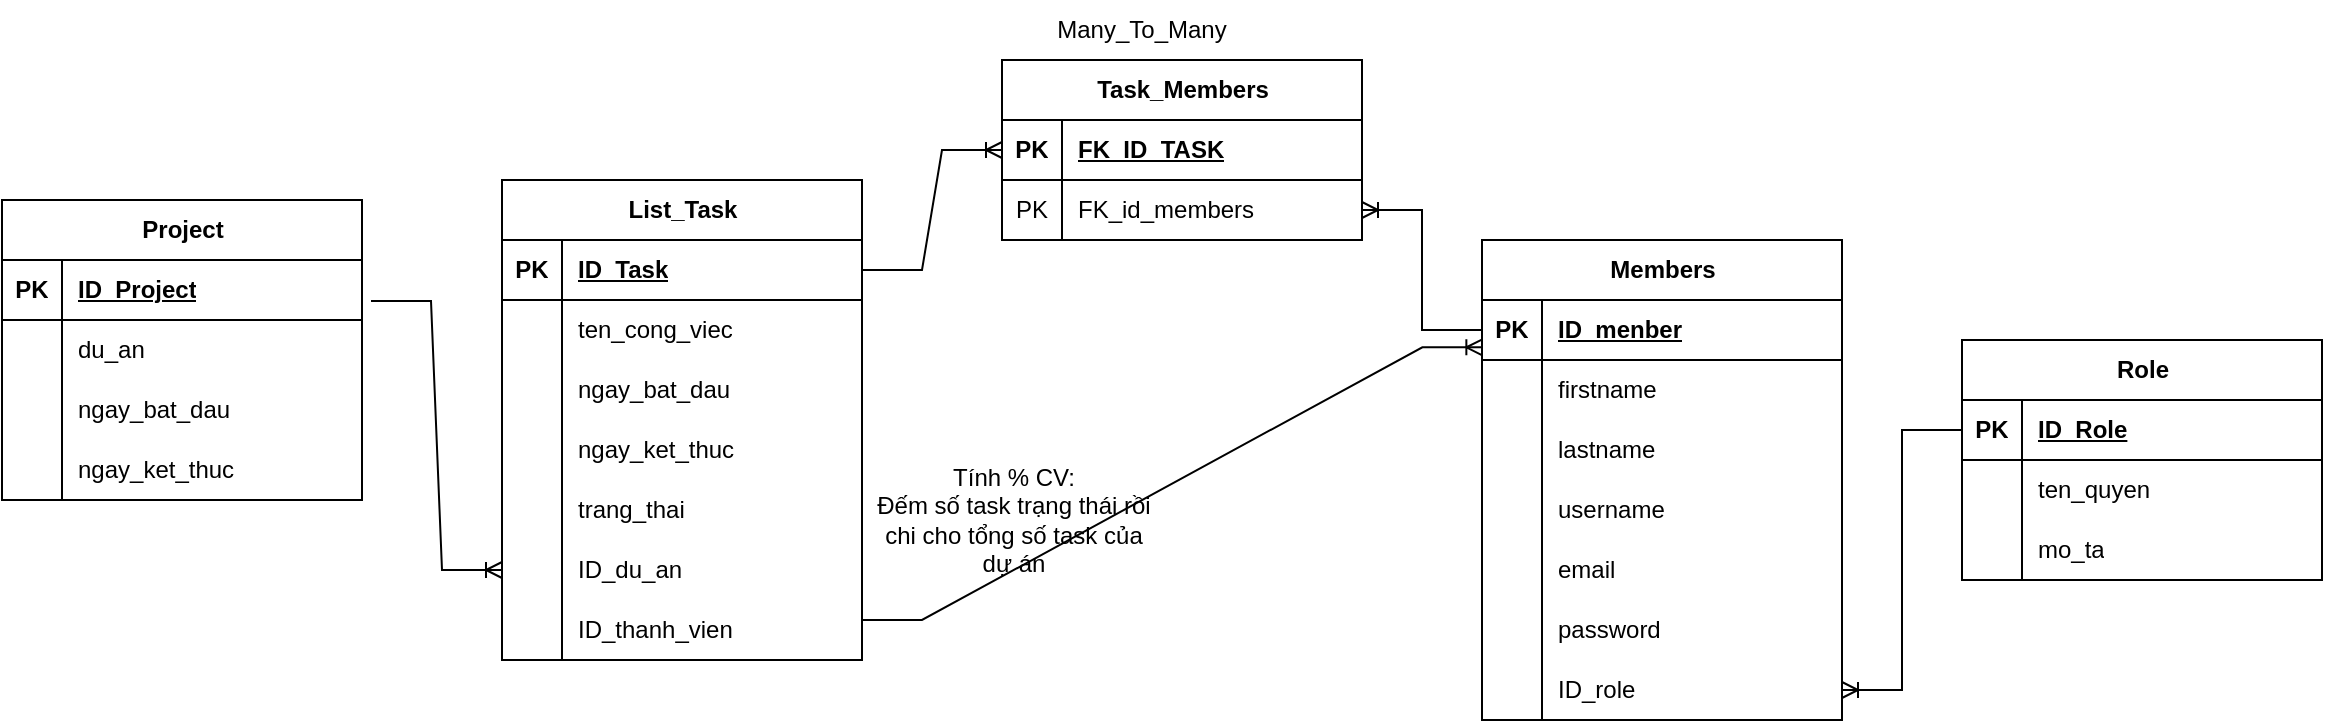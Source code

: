 <mxfile version="22.1.1" type="github">
  <diagram name="Page-1" id="wKEQvc4GoS1iKWjfL8AV">
    <mxGraphModel dx="2625" dy="642" grid="1" gridSize="10" guides="1" tooltips="1" connect="1" arrows="1" fold="1" page="1" pageScale="1" pageWidth="1169" pageHeight="827" math="0" shadow="0">
      <root>
        <mxCell id="0" />
        <mxCell id="1" parent="0" />
        <mxCell id="hL0chSzj_MEzCxuwWgPS-1" value="Role" style="shape=table;startSize=30;container=1;collapsible=1;childLayout=tableLayout;fixedRows=1;rowLines=0;fontStyle=1;align=center;resizeLast=1;html=1;" vertex="1" parent="1">
          <mxGeometry x="-180" y="170" width="180" height="120" as="geometry" />
        </mxCell>
        <mxCell id="hL0chSzj_MEzCxuwWgPS-2" value="" style="shape=tableRow;horizontal=0;startSize=0;swimlaneHead=0;swimlaneBody=0;fillColor=none;collapsible=0;dropTarget=0;points=[[0,0.5],[1,0.5]];portConstraint=eastwest;top=0;left=0;right=0;bottom=1;" vertex="1" parent="hL0chSzj_MEzCxuwWgPS-1">
          <mxGeometry y="30" width="180" height="30" as="geometry" />
        </mxCell>
        <mxCell id="hL0chSzj_MEzCxuwWgPS-3" value="PK" style="shape=partialRectangle;connectable=0;fillColor=none;top=0;left=0;bottom=0;right=0;fontStyle=1;overflow=hidden;whiteSpace=wrap;html=1;" vertex="1" parent="hL0chSzj_MEzCxuwWgPS-2">
          <mxGeometry width="30" height="30" as="geometry">
            <mxRectangle width="30" height="30" as="alternateBounds" />
          </mxGeometry>
        </mxCell>
        <mxCell id="hL0chSzj_MEzCxuwWgPS-4" value="ID_Role" style="shape=partialRectangle;connectable=0;fillColor=none;top=0;left=0;bottom=0;right=0;align=left;spacingLeft=6;fontStyle=5;overflow=hidden;whiteSpace=wrap;html=1;" vertex="1" parent="hL0chSzj_MEzCxuwWgPS-2">
          <mxGeometry x="30" width="150" height="30" as="geometry">
            <mxRectangle width="150" height="30" as="alternateBounds" />
          </mxGeometry>
        </mxCell>
        <mxCell id="hL0chSzj_MEzCxuwWgPS-5" value="" style="shape=tableRow;horizontal=0;startSize=0;swimlaneHead=0;swimlaneBody=0;fillColor=none;collapsible=0;dropTarget=0;points=[[0,0.5],[1,0.5]];portConstraint=eastwest;top=0;left=0;right=0;bottom=0;" vertex="1" parent="hL0chSzj_MEzCxuwWgPS-1">
          <mxGeometry y="60" width="180" height="30" as="geometry" />
        </mxCell>
        <mxCell id="hL0chSzj_MEzCxuwWgPS-6" value="" style="shape=partialRectangle;connectable=0;fillColor=none;top=0;left=0;bottom=0;right=0;editable=1;overflow=hidden;whiteSpace=wrap;html=1;" vertex="1" parent="hL0chSzj_MEzCxuwWgPS-5">
          <mxGeometry width="30" height="30" as="geometry">
            <mxRectangle width="30" height="30" as="alternateBounds" />
          </mxGeometry>
        </mxCell>
        <mxCell id="hL0chSzj_MEzCxuwWgPS-7" value="ten_quyen" style="shape=partialRectangle;connectable=0;fillColor=none;top=0;left=0;bottom=0;right=0;align=left;spacingLeft=6;overflow=hidden;whiteSpace=wrap;html=1;" vertex="1" parent="hL0chSzj_MEzCxuwWgPS-5">
          <mxGeometry x="30" width="150" height="30" as="geometry">
            <mxRectangle width="150" height="30" as="alternateBounds" />
          </mxGeometry>
        </mxCell>
        <mxCell id="hL0chSzj_MEzCxuwWgPS-8" value="" style="shape=tableRow;horizontal=0;startSize=0;swimlaneHead=0;swimlaneBody=0;fillColor=none;collapsible=0;dropTarget=0;points=[[0,0.5],[1,0.5]];portConstraint=eastwest;top=0;left=0;right=0;bottom=0;" vertex="1" parent="hL0chSzj_MEzCxuwWgPS-1">
          <mxGeometry y="90" width="180" height="30" as="geometry" />
        </mxCell>
        <mxCell id="hL0chSzj_MEzCxuwWgPS-9" value="" style="shape=partialRectangle;connectable=0;fillColor=none;top=0;left=0;bottom=0;right=0;editable=1;overflow=hidden;whiteSpace=wrap;html=1;" vertex="1" parent="hL0chSzj_MEzCxuwWgPS-8">
          <mxGeometry width="30" height="30" as="geometry">
            <mxRectangle width="30" height="30" as="alternateBounds" />
          </mxGeometry>
        </mxCell>
        <mxCell id="hL0chSzj_MEzCxuwWgPS-10" value="mo_ta" style="shape=partialRectangle;connectable=0;fillColor=none;top=0;left=0;bottom=0;right=0;align=left;spacingLeft=6;overflow=hidden;whiteSpace=wrap;html=1;" vertex="1" parent="hL0chSzj_MEzCxuwWgPS-8">
          <mxGeometry x="30" width="150" height="30" as="geometry">
            <mxRectangle width="150" height="30" as="alternateBounds" />
          </mxGeometry>
        </mxCell>
        <mxCell id="hL0chSzj_MEzCxuwWgPS-14" value="Members" style="shape=table;startSize=30;container=1;collapsible=1;childLayout=tableLayout;fixedRows=1;rowLines=0;fontStyle=1;align=center;resizeLast=1;html=1;" vertex="1" parent="1">
          <mxGeometry x="-420" y="120" width="180" height="240" as="geometry" />
        </mxCell>
        <mxCell id="hL0chSzj_MEzCxuwWgPS-15" value="" style="shape=tableRow;horizontal=0;startSize=0;swimlaneHead=0;swimlaneBody=0;fillColor=none;collapsible=0;dropTarget=0;points=[[0,0.5],[1,0.5]];portConstraint=eastwest;top=0;left=0;right=0;bottom=1;" vertex="1" parent="hL0chSzj_MEzCxuwWgPS-14">
          <mxGeometry y="30" width="180" height="30" as="geometry" />
        </mxCell>
        <mxCell id="hL0chSzj_MEzCxuwWgPS-16" value="PK" style="shape=partialRectangle;connectable=0;fillColor=none;top=0;left=0;bottom=0;right=0;fontStyle=1;overflow=hidden;whiteSpace=wrap;html=1;" vertex="1" parent="hL0chSzj_MEzCxuwWgPS-15">
          <mxGeometry width="30" height="30" as="geometry">
            <mxRectangle width="30" height="30" as="alternateBounds" />
          </mxGeometry>
        </mxCell>
        <mxCell id="hL0chSzj_MEzCxuwWgPS-17" value="ID_menber" style="shape=partialRectangle;connectable=0;fillColor=none;top=0;left=0;bottom=0;right=0;align=left;spacingLeft=6;fontStyle=5;overflow=hidden;whiteSpace=wrap;html=1;" vertex="1" parent="hL0chSzj_MEzCxuwWgPS-15">
          <mxGeometry x="30" width="150" height="30" as="geometry">
            <mxRectangle width="150" height="30" as="alternateBounds" />
          </mxGeometry>
        </mxCell>
        <mxCell id="hL0chSzj_MEzCxuwWgPS-18" value="" style="shape=tableRow;horizontal=0;startSize=0;swimlaneHead=0;swimlaneBody=0;fillColor=none;collapsible=0;dropTarget=0;points=[[0,0.5],[1,0.5]];portConstraint=eastwest;top=0;left=0;right=0;bottom=0;" vertex="1" parent="hL0chSzj_MEzCxuwWgPS-14">
          <mxGeometry y="60" width="180" height="30" as="geometry" />
        </mxCell>
        <mxCell id="hL0chSzj_MEzCxuwWgPS-19" value="" style="shape=partialRectangle;connectable=0;fillColor=none;top=0;left=0;bottom=0;right=0;editable=1;overflow=hidden;whiteSpace=wrap;html=1;" vertex="1" parent="hL0chSzj_MEzCxuwWgPS-18">
          <mxGeometry width="30" height="30" as="geometry">
            <mxRectangle width="30" height="30" as="alternateBounds" />
          </mxGeometry>
        </mxCell>
        <mxCell id="hL0chSzj_MEzCxuwWgPS-20" value="firstname" style="shape=partialRectangle;connectable=0;fillColor=none;top=0;left=0;bottom=0;right=0;align=left;spacingLeft=6;overflow=hidden;whiteSpace=wrap;html=1;" vertex="1" parent="hL0chSzj_MEzCxuwWgPS-18">
          <mxGeometry x="30" width="150" height="30" as="geometry">
            <mxRectangle width="150" height="30" as="alternateBounds" />
          </mxGeometry>
        </mxCell>
        <mxCell id="hL0chSzj_MEzCxuwWgPS-21" value="" style="shape=tableRow;horizontal=0;startSize=0;swimlaneHead=0;swimlaneBody=0;fillColor=none;collapsible=0;dropTarget=0;points=[[0,0.5],[1,0.5]];portConstraint=eastwest;top=0;left=0;right=0;bottom=0;" vertex="1" parent="hL0chSzj_MEzCxuwWgPS-14">
          <mxGeometry y="90" width="180" height="30" as="geometry" />
        </mxCell>
        <mxCell id="hL0chSzj_MEzCxuwWgPS-22" value="" style="shape=partialRectangle;connectable=0;fillColor=none;top=0;left=0;bottom=0;right=0;editable=1;overflow=hidden;whiteSpace=wrap;html=1;" vertex="1" parent="hL0chSzj_MEzCxuwWgPS-21">
          <mxGeometry width="30" height="30" as="geometry">
            <mxRectangle width="30" height="30" as="alternateBounds" />
          </mxGeometry>
        </mxCell>
        <mxCell id="hL0chSzj_MEzCxuwWgPS-23" value="lastname" style="shape=partialRectangle;connectable=0;fillColor=none;top=0;left=0;bottom=0;right=0;align=left;spacingLeft=6;overflow=hidden;whiteSpace=wrap;html=1;" vertex="1" parent="hL0chSzj_MEzCxuwWgPS-21">
          <mxGeometry x="30" width="150" height="30" as="geometry">
            <mxRectangle width="150" height="30" as="alternateBounds" />
          </mxGeometry>
        </mxCell>
        <mxCell id="hL0chSzj_MEzCxuwWgPS-94" value="" style="shape=tableRow;horizontal=0;startSize=0;swimlaneHead=0;swimlaneBody=0;fillColor=none;collapsible=0;dropTarget=0;points=[[0,0.5],[1,0.5]];portConstraint=eastwest;top=0;left=0;right=0;bottom=0;" vertex="1" parent="hL0chSzj_MEzCxuwWgPS-14">
          <mxGeometry y="120" width="180" height="30" as="geometry" />
        </mxCell>
        <mxCell id="hL0chSzj_MEzCxuwWgPS-95" value="" style="shape=partialRectangle;connectable=0;fillColor=none;top=0;left=0;bottom=0;right=0;editable=1;overflow=hidden;whiteSpace=wrap;html=1;" vertex="1" parent="hL0chSzj_MEzCxuwWgPS-94">
          <mxGeometry width="30" height="30" as="geometry">
            <mxRectangle width="30" height="30" as="alternateBounds" />
          </mxGeometry>
        </mxCell>
        <mxCell id="hL0chSzj_MEzCxuwWgPS-96" value="username" style="shape=partialRectangle;connectable=0;fillColor=none;top=0;left=0;bottom=0;right=0;align=left;spacingLeft=6;overflow=hidden;whiteSpace=wrap;html=1;" vertex="1" parent="hL0chSzj_MEzCxuwWgPS-94">
          <mxGeometry x="30" width="150" height="30" as="geometry">
            <mxRectangle width="150" height="30" as="alternateBounds" />
          </mxGeometry>
        </mxCell>
        <mxCell id="hL0chSzj_MEzCxuwWgPS-91" value="" style="shape=tableRow;horizontal=0;startSize=0;swimlaneHead=0;swimlaneBody=0;fillColor=none;collapsible=0;dropTarget=0;points=[[0,0.5],[1,0.5]];portConstraint=eastwest;top=0;left=0;right=0;bottom=0;" vertex="1" parent="hL0chSzj_MEzCxuwWgPS-14">
          <mxGeometry y="150" width="180" height="30" as="geometry" />
        </mxCell>
        <mxCell id="hL0chSzj_MEzCxuwWgPS-92" value="" style="shape=partialRectangle;connectable=0;fillColor=none;top=0;left=0;bottom=0;right=0;editable=1;overflow=hidden;whiteSpace=wrap;html=1;" vertex="1" parent="hL0chSzj_MEzCxuwWgPS-91">
          <mxGeometry width="30" height="30" as="geometry">
            <mxRectangle width="30" height="30" as="alternateBounds" />
          </mxGeometry>
        </mxCell>
        <mxCell id="hL0chSzj_MEzCxuwWgPS-93" value="email" style="shape=partialRectangle;connectable=0;fillColor=none;top=0;left=0;bottom=0;right=0;align=left;spacingLeft=6;overflow=hidden;whiteSpace=wrap;html=1;" vertex="1" parent="hL0chSzj_MEzCxuwWgPS-91">
          <mxGeometry x="30" width="150" height="30" as="geometry">
            <mxRectangle width="150" height="30" as="alternateBounds" />
          </mxGeometry>
        </mxCell>
        <mxCell id="hL0chSzj_MEzCxuwWgPS-24" value="" style="shape=tableRow;horizontal=0;startSize=0;swimlaneHead=0;swimlaneBody=0;fillColor=none;collapsible=0;dropTarget=0;points=[[0,0.5],[1,0.5]];portConstraint=eastwest;top=0;left=0;right=0;bottom=0;" vertex="1" parent="hL0chSzj_MEzCxuwWgPS-14">
          <mxGeometry y="180" width="180" height="30" as="geometry" />
        </mxCell>
        <mxCell id="hL0chSzj_MEzCxuwWgPS-25" value="" style="shape=partialRectangle;connectable=0;fillColor=none;top=0;left=0;bottom=0;right=0;editable=1;overflow=hidden;whiteSpace=wrap;html=1;" vertex="1" parent="hL0chSzj_MEzCxuwWgPS-24">
          <mxGeometry width="30" height="30" as="geometry">
            <mxRectangle width="30" height="30" as="alternateBounds" />
          </mxGeometry>
        </mxCell>
        <mxCell id="hL0chSzj_MEzCxuwWgPS-26" value="password" style="shape=partialRectangle;connectable=0;fillColor=none;top=0;left=0;bottom=0;right=0;align=left;spacingLeft=6;overflow=hidden;whiteSpace=wrap;html=1;" vertex="1" parent="hL0chSzj_MEzCxuwWgPS-24">
          <mxGeometry x="30" width="150" height="30" as="geometry">
            <mxRectangle width="150" height="30" as="alternateBounds" />
          </mxGeometry>
        </mxCell>
        <mxCell id="hL0chSzj_MEzCxuwWgPS-27" value="" style="shape=tableRow;horizontal=0;startSize=0;swimlaneHead=0;swimlaneBody=0;fillColor=none;collapsible=0;dropTarget=0;points=[[0,0.5],[1,0.5]];portConstraint=eastwest;top=0;left=0;right=0;bottom=0;" vertex="1" parent="hL0chSzj_MEzCxuwWgPS-14">
          <mxGeometry y="210" width="180" height="30" as="geometry" />
        </mxCell>
        <mxCell id="hL0chSzj_MEzCxuwWgPS-28" value="" style="shape=partialRectangle;connectable=0;fillColor=none;top=0;left=0;bottom=0;right=0;editable=1;overflow=hidden;whiteSpace=wrap;html=1;" vertex="1" parent="hL0chSzj_MEzCxuwWgPS-27">
          <mxGeometry width="30" height="30" as="geometry">
            <mxRectangle width="30" height="30" as="alternateBounds" />
          </mxGeometry>
        </mxCell>
        <mxCell id="hL0chSzj_MEzCxuwWgPS-29" value="ID_role" style="shape=partialRectangle;connectable=0;fillColor=none;top=0;left=0;bottom=0;right=0;align=left;spacingLeft=6;overflow=hidden;whiteSpace=wrap;html=1;" vertex="1" parent="hL0chSzj_MEzCxuwWgPS-27">
          <mxGeometry x="30" width="150" height="30" as="geometry">
            <mxRectangle width="150" height="30" as="alternateBounds" />
          </mxGeometry>
        </mxCell>
        <mxCell id="hL0chSzj_MEzCxuwWgPS-30" value="Project" style="shape=table;startSize=30;container=1;collapsible=1;childLayout=tableLayout;fixedRows=1;rowLines=0;fontStyle=1;align=center;resizeLast=1;html=1;" vertex="1" parent="1">
          <mxGeometry x="-1160" y="100" width="180" height="150" as="geometry" />
        </mxCell>
        <mxCell id="hL0chSzj_MEzCxuwWgPS-31" value="" style="shape=tableRow;horizontal=0;startSize=0;swimlaneHead=0;swimlaneBody=0;fillColor=none;collapsible=0;dropTarget=0;points=[[0,0.5],[1,0.5]];portConstraint=eastwest;top=0;left=0;right=0;bottom=1;" vertex="1" parent="hL0chSzj_MEzCxuwWgPS-30">
          <mxGeometry y="30" width="180" height="30" as="geometry" />
        </mxCell>
        <mxCell id="hL0chSzj_MEzCxuwWgPS-32" value="PK" style="shape=partialRectangle;connectable=0;fillColor=none;top=0;left=0;bottom=0;right=0;fontStyle=1;overflow=hidden;whiteSpace=wrap;html=1;" vertex="1" parent="hL0chSzj_MEzCxuwWgPS-31">
          <mxGeometry width="30" height="30" as="geometry">
            <mxRectangle width="30" height="30" as="alternateBounds" />
          </mxGeometry>
        </mxCell>
        <mxCell id="hL0chSzj_MEzCxuwWgPS-33" value="ID_Project" style="shape=partialRectangle;connectable=0;fillColor=none;top=0;left=0;bottom=0;right=0;align=left;spacingLeft=6;fontStyle=5;overflow=hidden;whiteSpace=wrap;html=1;" vertex="1" parent="hL0chSzj_MEzCxuwWgPS-31">
          <mxGeometry x="30" width="150" height="30" as="geometry">
            <mxRectangle width="150" height="30" as="alternateBounds" />
          </mxGeometry>
        </mxCell>
        <mxCell id="hL0chSzj_MEzCxuwWgPS-34" value="" style="shape=tableRow;horizontal=0;startSize=0;swimlaneHead=0;swimlaneBody=0;fillColor=none;collapsible=0;dropTarget=0;points=[[0,0.5],[1,0.5]];portConstraint=eastwest;top=0;left=0;right=0;bottom=0;" vertex="1" parent="hL0chSzj_MEzCxuwWgPS-30">
          <mxGeometry y="60" width="180" height="30" as="geometry" />
        </mxCell>
        <mxCell id="hL0chSzj_MEzCxuwWgPS-35" value="" style="shape=partialRectangle;connectable=0;fillColor=none;top=0;left=0;bottom=0;right=0;editable=1;overflow=hidden;whiteSpace=wrap;html=1;" vertex="1" parent="hL0chSzj_MEzCxuwWgPS-34">
          <mxGeometry width="30" height="30" as="geometry">
            <mxRectangle width="30" height="30" as="alternateBounds" />
          </mxGeometry>
        </mxCell>
        <mxCell id="hL0chSzj_MEzCxuwWgPS-36" value="du_an" style="shape=partialRectangle;connectable=0;fillColor=none;top=0;left=0;bottom=0;right=0;align=left;spacingLeft=6;overflow=hidden;whiteSpace=wrap;html=1;" vertex="1" parent="hL0chSzj_MEzCxuwWgPS-34">
          <mxGeometry x="30" width="150" height="30" as="geometry">
            <mxRectangle width="150" height="30" as="alternateBounds" />
          </mxGeometry>
        </mxCell>
        <mxCell id="hL0chSzj_MEzCxuwWgPS-37" value="" style="shape=tableRow;horizontal=0;startSize=0;swimlaneHead=0;swimlaneBody=0;fillColor=none;collapsible=0;dropTarget=0;points=[[0,0.5],[1,0.5]];portConstraint=eastwest;top=0;left=0;right=0;bottom=0;" vertex="1" parent="hL0chSzj_MEzCxuwWgPS-30">
          <mxGeometry y="90" width="180" height="30" as="geometry" />
        </mxCell>
        <mxCell id="hL0chSzj_MEzCxuwWgPS-38" value="" style="shape=partialRectangle;connectable=0;fillColor=none;top=0;left=0;bottom=0;right=0;editable=1;overflow=hidden;whiteSpace=wrap;html=1;" vertex="1" parent="hL0chSzj_MEzCxuwWgPS-37">
          <mxGeometry width="30" height="30" as="geometry">
            <mxRectangle width="30" height="30" as="alternateBounds" />
          </mxGeometry>
        </mxCell>
        <mxCell id="hL0chSzj_MEzCxuwWgPS-39" value="ngay_bat_dau" style="shape=partialRectangle;connectable=0;fillColor=none;top=0;left=0;bottom=0;right=0;align=left;spacingLeft=6;overflow=hidden;whiteSpace=wrap;html=1;" vertex="1" parent="hL0chSzj_MEzCxuwWgPS-37">
          <mxGeometry x="30" width="150" height="30" as="geometry">
            <mxRectangle width="150" height="30" as="alternateBounds" />
          </mxGeometry>
        </mxCell>
        <mxCell id="hL0chSzj_MEzCxuwWgPS-40" value="" style="shape=tableRow;horizontal=0;startSize=0;swimlaneHead=0;swimlaneBody=0;fillColor=none;collapsible=0;dropTarget=0;points=[[0,0.5],[1,0.5]];portConstraint=eastwest;top=0;left=0;right=0;bottom=0;" vertex="1" parent="hL0chSzj_MEzCxuwWgPS-30">
          <mxGeometry y="120" width="180" height="30" as="geometry" />
        </mxCell>
        <mxCell id="hL0chSzj_MEzCxuwWgPS-41" value="" style="shape=partialRectangle;connectable=0;fillColor=none;top=0;left=0;bottom=0;right=0;editable=1;overflow=hidden;whiteSpace=wrap;html=1;" vertex="1" parent="hL0chSzj_MEzCxuwWgPS-40">
          <mxGeometry width="30" height="30" as="geometry">
            <mxRectangle width="30" height="30" as="alternateBounds" />
          </mxGeometry>
        </mxCell>
        <mxCell id="hL0chSzj_MEzCxuwWgPS-42" value="ngay_ket_thuc" style="shape=partialRectangle;connectable=0;fillColor=none;top=0;left=0;bottom=0;right=0;align=left;spacingLeft=6;overflow=hidden;whiteSpace=wrap;html=1;" vertex="1" parent="hL0chSzj_MEzCxuwWgPS-40">
          <mxGeometry x="30" width="150" height="30" as="geometry">
            <mxRectangle width="150" height="30" as="alternateBounds" />
          </mxGeometry>
        </mxCell>
        <mxCell id="hL0chSzj_MEzCxuwWgPS-43" value="List_Task" style="shape=table;startSize=30;container=1;collapsible=1;childLayout=tableLayout;fixedRows=1;rowLines=0;fontStyle=1;align=center;resizeLast=1;html=1;" vertex="1" parent="1">
          <mxGeometry x="-910" y="90" width="180" height="240" as="geometry" />
        </mxCell>
        <mxCell id="hL0chSzj_MEzCxuwWgPS-44" value="" style="shape=tableRow;horizontal=0;startSize=0;swimlaneHead=0;swimlaneBody=0;fillColor=none;collapsible=0;dropTarget=0;points=[[0,0.5],[1,0.5]];portConstraint=eastwest;top=0;left=0;right=0;bottom=1;" vertex="1" parent="hL0chSzj_MEzCxuwWgPS-43">
          <mxGeometry y="30" width="180" height="30" as="geometry" />
        </mxCell>
        <mxCell id="hL0chSzj_MEzCxuwWgPS-45" value="PK" style="shape=partialRectangle;connectable=0;fillColor=none;top=0;left=0;bottom=0;right=0;fontStyle=1;overflow=hidden;whiteSpace=wrap;html=1;" vertex="1" parent="hL0chSzj_MEzCxuwWgPS-44">
          <mxGeometry width="30" height="30" as="geometry">
            <mxRectangle width="30" height="30" as="alternateBounds" />
          </mxGeometry>
        </mxCell>
        <mxCell id="hL0chSzj_MEzCxuwWgPS-46" value="ID_Task" style="shape=partialRectangle;connectable=0;fillColor=none;top=0;left=0;bottom=0;right=0;align=left;spacingLeft=6;fontStyle=5;overflow=hidden;whiteSpace=wrap;html=1;" vertex="1" parent="hL0chSzj_MEzCxuwWgPS-44">
          <mxGeometry x="30" width="150" height="30" as="geometry">
            <mxRectangle width="150" height="30" as="alternateBounds" />
          </mxGeometry>
        </mxCell>
        <mxCell id="hL0chSzj_MEzCxuwWgPS-47" value="" style="shape=tableRow;horizontal=0;startSize=0;swimlaneHead=0;swimlaneBody=0;fillColor=none;collapsible=0;dropTarget=0;points=[[0,0.5],[1,0.5]];portConstraint=eastwest;top=0;left=0;right=0;bottom=0;" vertex="1" parent="hL0chSzj_MEzCxuwWgPS-43">
          <mxGeometry y="60" width="180" height="30" as="geometry" />
        </mxCell>
        <mxCell id="hL0chSzj_MEzCxuwWgPS-48" value="" style="shape=partialRectangle;connectable=0;fillColor=none;top=0;left=0;bottom=0;right=0;editable=1;overflow=hidden;whiteSpace=wrap;html=1;" vertex="1" parent="hL0chSzj_MEzCxuwWgPS-47">
          <mxGeometry width="30" height="30" as="geometry">
            <mxRectangle width="30" height="30" as="alternateBounds" />
          </mxGeometry>
        </mxCell>
        <mxCell id="hL0chSzj_MEzCxuwWgPS-49" value="ten_cong_viec" style="shape=partialRectangle;connectable=0;fillColor=none;top=0;left=0;bottom=0;right=0;align=left;spacingLeft=6;overflow=hidden;whiteSpace=wrap;html=1;" vertex="1" parent="hL0chSzj_MEzCxuwWgPS-47">
          <mxGeometry x="30" width="150" height="30" as="geometry">
            <mxRectangle width="150" height="30" as="alternateBounds" />
          </mxGeometry>
        </mxCell>
        <mxCell id="hL0chSzj_MEzCxuwWgPS-56" value="" style="shape=tableRow;horizontal=0;startSize=0;swimlaneHead=0;swimlaneBody=0;fillColor=none;collapsible=0;dropTarget=0;points=[[0,0.5],[1,0.5]];portConstraint=eastwest;top=0;left=0;right=0;bottom=0;" vertex="1" parent="hL0chSzj_MEzCxuwWgPS-43">
          <mxGeometry y="90" width="180" height="30" as="geometry" />
        </mxCell>
        <mxCell id="hL0chSzj_MEzCxuwWgPS-57" value="" style="shape=partialRectangle;connectable=0;fillColor=none;top=0;left=0;bottom=0;right=0;editable=1;overflow=hidden;whiteSpace=wrap;html=1;" vertex="1" parent="hL0chSzj_MEzCxuwWgPS-56">
          <mxGeometry width="30" height="30" as="geometry">
            <mxRectangle width="30" height="30" as="alternateBounds" />
          </mxGeometry>
        </mxCell>
        <mxCell id="hL0chSzj_MEzCxuwWgPS-58" value="ngay_bat_dau" style="shape=partialRectangle;connectable=0;fillColor=none;top=0;left=0;bottom=0;right=0;align=left;spacingLeft=6;overflow=hidden;whiteSpace=wrap;html=1;" vertex="1" parent="hL0chSzj_MEzCxuwWgPS-56">
          <mxGeometry x="30" width="150" height="30" as="geometry">
            <mxRectangle width="150" height="30" as="alternateBounds" />
          </mxGeometry>
        </mxCell>
        <mxCell id="hL0chSzj_MEzCxuwWgPS-62" value="" style="shape=tableRow;horizontal=0;startSize=0;swimlaneHead=0;swimlaneBody=0;fillColor=none;collapsible=0;dropTarget=0;points=[[0,0.5],[1,0.5]];portConstraint=eastwest;top=0;left=0;right=0;bottom=0;" vertex="1" parent="hL0chSzj_MEzCxuwWgPS-43">
          <mxGeometry y="120" width="180" height="30" as="geometry" />
        </mxCell>
        <mxCell id="hL0chSzj_MEzCxuwWgPS-63" value="" style="shape=partialRectangle;connectable=0;fillColor=none;top=0;left=0;bottom=0;right=0;editable=1;overflow=hidden;whiteSpace=wrap;html=1;" vertex="1" parent="hL0chSzj_MEzCxuwWgPS-62">
          <mxGeometry width="30" height="30" as="geometry">
            <mxRectangle width="30" height="30" as="alternateBounds" />
          </mxGeometry>
        </mxCell>
        <mxCell id="hL0chSzj_MEzCxuwWgPS-64" value="ngay_ket_thuc" style="shape=partialRectangle;connectable=0;fillColor=none;top=0;left=0;bottom=0;right=0;align=left;spacingLeft=6;overflow=hidden;whiteSpace=wrap;html=1;" vertex="1" parent="hL0chSzj_MEzCxuwWgPS-62">
          <mxGeometry x="30" width="150" height="30" as="geometry">
            <mxRectangle width="150" height="30" as="alternateBounds" />
          </mxGeometry>
        </mxCell>
        <mxCell id="hL0chSzj_MEzCxuwWgPS-59" value="" style="shape=tableRow;horizontal=0;startSize=0;swimlaneHead=0;swimlaneBody=0;fillColor=none;collapsible=0;dropTarget=0;points=[[0,0.5],[1,0.5]];portConstraint=eastwest;top=0;left=0;right=0;bottom=0;" vertex="1" parent="hL0chSzj_MEzCxuwWgPS-43">
          <mxGeometry y="150" width="180" height="30" as="geometry" />
        </mxCell>
        <mxCell id="hL0chSzj_MEzCxuwWgPS-60" value="" style="shape=partialRectangle;connectable=0;fillColor=none;top=0;left=0;bottom=0;right=0;editable=1;overflow=hidden;whiteSpace=wrap;html=1;" vertex="1" parent="hL0chSzj_MEzCxuwWgPS-59">
          <mxGeometry width="30" height="30" as="geometry">
            <mxRectangle width="30" height="30" as="alternateBounds" />
          </mxGeometry>
        </mxCell>
        <mxCell id="hL0chSzj_MEzCxuwWgPS-61" value="trang_thai" style="shape=partialRectangle;connectable=0;fillColor=none;top=0;left=0;bottom=0;right=0;align=left;spacingLeft=6;overflow=hidden;whiteSpace=wrap;html=1;" vertex="1" parent="hL0chSzj_MEzCxuwWgPS-59">
          <mxGeometry x="30" width="150" height="30" as="geometry">
            <mxRectangle width="150" height="30" as="alternateBounds" />
          </mxGeometry>
        </mxCell>
        <mxCell id="hL0chSzj_MEzCxuwWgPS-97" value="" style="shape=tableRow;horizontal=0;startSize=0;swimlaneHead=0;swimlaneBody=0;fillColor=none;collapsible=0;dropTarget=0;points=[[0,0.5],[1,0.5]];portConstraint=eastwest;top=0;left=0;right=0;bottom=0;" vertex="1" parent="hL0chSzj_MEzCxuwWgPS-43">
          <mxGeometry y="180" width="180" height="30" as="geometry" />
        </mxCell>
        <mxCell id="hL0chSzj_MEzCxuwWgPS-98" value="" style="shape=partialRectangle;connectable=0;fillColor=none;top=0;left=0;bottom=0;right=0;editable=1;overflow=hidden;whiteSpace=wrap;html=1;" vertex="1" parent="hL0chSzj_MEzCxuwWgPS-97">
          <mxGeometry width="30" height="30" as="geometry">
            <mxRectangle width="30" height="30" as="alternateBounds" />
          </mxGeometry>
        </mxCell>
        <mxCell id="hL0chSzj_MEzCxuwWgPS-99" value="ID_du_an" style="shape=partialRectangle;connectable=0;fillColor=none;top=0;left=0;bottom=0;right=0;align=left;spacingLeft=6;overflow=hidden;whiteSpace=wrap;html=1;" vertex="1" parent="hL0chSzj_MEzCxuwWgPS-97">
          <mxGeometry x="30" width="150" height="30" as="geometry">
            <mxRectangle width="150" height="30" as="alternateBounds" />
          </mxGeometry>
        </mxCell>
        <mxCell id="hL0chSzj_MEzCxuwWgPS-100" value="" style="shape=tableRow;horizontal=0;startSize=0;swimlaneHead=0;swimlaneBody=0;fillColor=none;collapsible=0;dropTarget=0;points=[[0,0.5],[1,0.5]];portConstraint=eastwest;top=0;left=0;right=0;bottom=0;" vertex="1" parent="hL0chSzj_MEzCxuwWgPS-43">
          <mxGeometry y="210" width="180" height="30" as="geometry" />
        </mxCell>
        <mxCell id="hL0chSzj_MEzCxuwWgPS-101" value="" style="shape=partialRectangle;connectable=0;fillColor=none;top=0;left=0;bottom=0;right=0;editable=1;overflow=hidden;whiteSpace=wrap;html=1;" vertex="1" parent="hL0chSzj_MEzCxuwWgPS-100">
          <mxGeometry width="30" height="30" as="geometry">
            <mxRectangle width="30" height="30" as="alternateBounds" />
          </mxGeometry>
        </mxCell>
        <mxCell id="hL0chSzj_MEzCxuwWgPS-102" value="ID_thanh_vien" style="shape=partialRectangle;connectable=0;fillColor=none;top=0;left=0;bottom=0;right=0;align=left;spacingLeft=6;overflow=hidden;whiteSpace=wrap;html=1;" vertex="1" parent="hL0chSzj_MEzCxuwWgPS-100">
          <mxGeometry x="30" width="150" height="30" as="geometry">
            <mxRectangle width="150" height="30" as="alternateBounds" />
          </mxGeometry>
        </mxCell>
        <mxCell id="hL0chSzj_MEzCxuwWgPS-65" value="" style="edgeStyle=entityRelationEdgeStyle;fontSize=12;html=1;endArrow=ERoneToMany;rounded=0;exitX=0;exitY=0.5;exitDx=0;exitDy=0;entryX=1;entryY=0.5;entryDx=0;entryDy=0;" edge="1" parent="1" source="hL0chSzj_MEzCxuwWgPS-2" target="hL0chSzj_MEzCxuwWgPS-27">
          <mxGeometry width="100" height="100" relative="1" as="geometry">
            <mxPoint x="-250" y="450" as="sourcePoint" />
            <mxPoint x="-150" y="350" as="targetPoint" />
          </mxGeometry>
        </mxCell>
        <mxCell id="hL0chSzj_MEzCxuwWgPS-67" value="" style="edgeStyle=entityRelationEdgeStyle;fontSize=12;html=1;endArrow=ERoneToMany;rounded=0;exitX=1.025;exitY=0.682;exitDx=0;exitDy=0;exitPerimeter=0;entryX=0;entryY=0.5;entryDx=0;entryDy=0;" edge="1" parent="1" source="hL0chSzj_MEzCxuwWgPS-31" target="hL0chSzj_MEzCxuwWgPS-97">
          <mxGeometry width="100" height="100" relative="1" as="geometry">
            <mxPoint x="-755" y="521" as="sourcePoint" />
            <mxPoint x="-920" y="160" as="targetPoint" />
          </mxGeometry>
        </mxCell>
        <mxCell id="hL0chSzj_MEzCxuwWgPS-69" value="Task_Members" style="shape=table;startSize=30;container=1;collapsible=1;childLayout=tableLayout;fixedRows=1;rowLines=0;fontStyle=1;align=center;resizeLast=1;html=1;" vertex="1" parent="1">
          <mxGeometry x="-660" y="30" width="180" height="90" as="geometry" />
        </mxCell>
        <mxCell id="hL0chSzj_MEzCxuwWgPS-70" value="" style="shape=tableRow;horizontal=0;startSize=0;swimlaneHead=0;swimlaneBody=0;fillColor=none;collapsible=0;dropTarget=0;points=[[0,0.5],[1,0.5]];portConstraint=eastwest;top=0;left=0;right=0;bottom=1;" vertex="1" parent="hL0chSzj_MEzCxuwWgPS-69">
          <mxGeometry y="30" width="180" height="30" as="geometry" />
        </mxCell>
        <mxCell id="hL0chSzj_MEzCxuwWgPS-71" value="PK" style="shape=partialRectangle;connectable=0;fillColor=none;top=0;left=0;bottom=0;right=0;fontStyle=1;overflow=hidden;whiteSpace=wrap;html=1;" vertex="1" parent="hL0chSzj_MEzCxuwWgPS-70">
          <mxGeometry width="30" height="30" as="geometry">
            <mxRectangle width="30" height="30" as="alternateBounds" />
          </mxGeometry>
        </mxCell>
        <mxCell id="hL0chSzj_MEzCxuwWgPS-72" value="FK_ID_TASK" style="shape=partialRectangle;connectable=0;fillColor=none;top=0;left=0;bottom=0;right=0;align=left;spacingLeft=6;fontStyle=5;overflow=hidden;whiteSpace=wrap;html=1;" vertex="1" parent="hL0chSzj_MEzCxuwWgPS-70">
          <mxGeometry x="30" width="150" height="30" as="geometry">
            <mxRectangle width="150" height="30" as="alternateBounds" />
          </mxGeometry>
        </mxCell>
        <mxCell id="hL0chSzj_MEzCxuwWgPS-73" value="" style="shape=tableRow;horizontal=0;startSize=0;swimlaneHead=0;swimlaneBody=0;fillColor=none;collapsible=0;dropTarget=0;points=[[0,0.5],[1,0.5]];portConstraint=eastwest;top=0;left=0;right=0;bottom=0;" vertex="1" parent="hL0chSzj_MEzCxuwWgPS-69">
          <mxGeometry y="60" width="180" height="30" as="geometry" />
        </mxCell>
        <mxCell id="hL0chSzj_MEzCxuwWgPS-74" value="PK" style="shape=partialRectangle;connectable=0;fillColor=none;top=0;left=0;bottom=0;right=0;editable=1;overflow=hidden;whiteSpace=wrap;html=1;" vertex="1" parent="hL0chSzj_MEzCxuwWgPS-73">
          <mxGeometry width="30" height="30" as="geometry">
            <mxRectangle width="30" height="30" as="alternateBounds" />
          </mxGeometry>
        </mxCell>
        <mxCell id="hL0chSzj_MEzCxuwWgPS-75" value="FK_id_members" style="shape=partialRectangle;connectable=0;fillColor=none;top=0;left=0;bottom=0;right=0;align=left;spacingLeft=6;overflow=hidden;whiteSpace=wrap;html=1;" vertex="1" parent="hL0chSzj_MEzCxuwWgPS-73">
          <mxGeometry x="30" width="150" height="30" as="geometry">
            <mxRectangle width="150" height="30" as="alternateBounds" />
          </mxGeometry>
        </mxCell>
        <mxCell id="hL0chSzj_MEzCxuwWgPS-86" value="" style="edgeStyle=entityRelationEdgeStyle;fontSize=12;html=1;endArrow=ERoneToMany;rounded=0;exitX=1;exitY=0.5;exitDx=0;exitDy=0;entryX=0;entryY=0.5;entryDx=0;entryDy=0;" edge="1" parent="1" source="hL0chSzj_MEzCxuwWgPS-44" target="hL0chSzj_MEzCxuwWgPS-70">
          <mxGeometry width="100" height="100" relative="1" as="geometry">
            <mxPoint x="-680" y="228" as="sourcePoint" />
            <mxPoint x="-584" y="232" as="targetPoint" />
            <Array as="points">
              <mxPoint x="-780" y="400" />
            </Array>
          </mxGeometry>
        </mxCell>
        <mxCell id="hL0chSzj_MEzCxuwWgPS-87" value="" style="edgeStyle=entityRelationEdgeStyle;fontSize=12;html=1;endArrow=ERoneToMany;rounded=0;entryX=1;entryY=0.5;entryDx=0;entryDy=0;exitX=0;exitY=0.5;exitDx=0;exitDy=0;" edge="1" parent="1" source="hL0chSzj_MEzCxuwWgPS-15" target="hL0chSzj_MEzCxuwWgPS-73">
          <mxGeometry width="100" height="100" relative="1" as="geometry">
            <mxPoint x="-570" y="300" as="sourcePoint" />
            <mxPoint x="-468" y="459" as="targetPoint" />
            <Array as="points">
              <mxPoint x="-550" y="330" />
              <mxPoint x="-550" y="160" />
              <mxPoint x="-540" y="340" />
              <mxPoint x="-470" y="100" />
            </Array>
          </mxGeometry>
        </mxCell>
        <mxCell id="hL0chSzj_MEzCxuwWgPS-104" value="Many_To_Many" style="text;html=1;strokeColor=none;fillColor=none;align=center;verticalAlign=middle;whiteSpace=wrap;rounded=0;" vertex="1" parent="1">
          <mxGeometry x="-650" width="120" height="30" as="geometry" />
        </mxCell>
        <mxCell id="hL0chSzj_MEzCxuwWgPS-105" value="Tính % CV: &lt;br&gt;Đếm số task trạng thái rồi chi cho tổng số task của dự án" style="text;html=1;strokeColor=none;fillColor=none;align=center;verticalAlign=middle;whiteSpace=wrap;rounded=0;" vertex="1" parent="1">
          <mxGeometry x="-724" y="230" width="140" height="60" as="geometry" />
        </mxCell>
        <mxCell id="hL0chSzj_MEzCxuwWgPS-106" value="" style="edgeStyle=entityRelationEdgeStyle;fontSize=12;html=1;endArrow=ERoneToMany;rounded=0;exitX=1.025;exitY=0.682;exitDx=0;exitDy=0;exitPerimeter=0;entryX=0.001;entryY=0.788;entryDx=0;entryDy=0;entryPerimeter=0;" edge="1" parent="1" target="hL0chSzj_MEzCxuwWgPS-15">
          <mxGeometry width="100" height="100" relative="1" as="geometry">
            <mxPoint x="-730" y="310" as="sourcePoint" />
            <mxPoint x="-665" y="445" as="targetPoint" />
          </mxGeometry>
        </mxCell>
      </root>
    </mxGraphModel>
  </diagram>
</mxfile>
